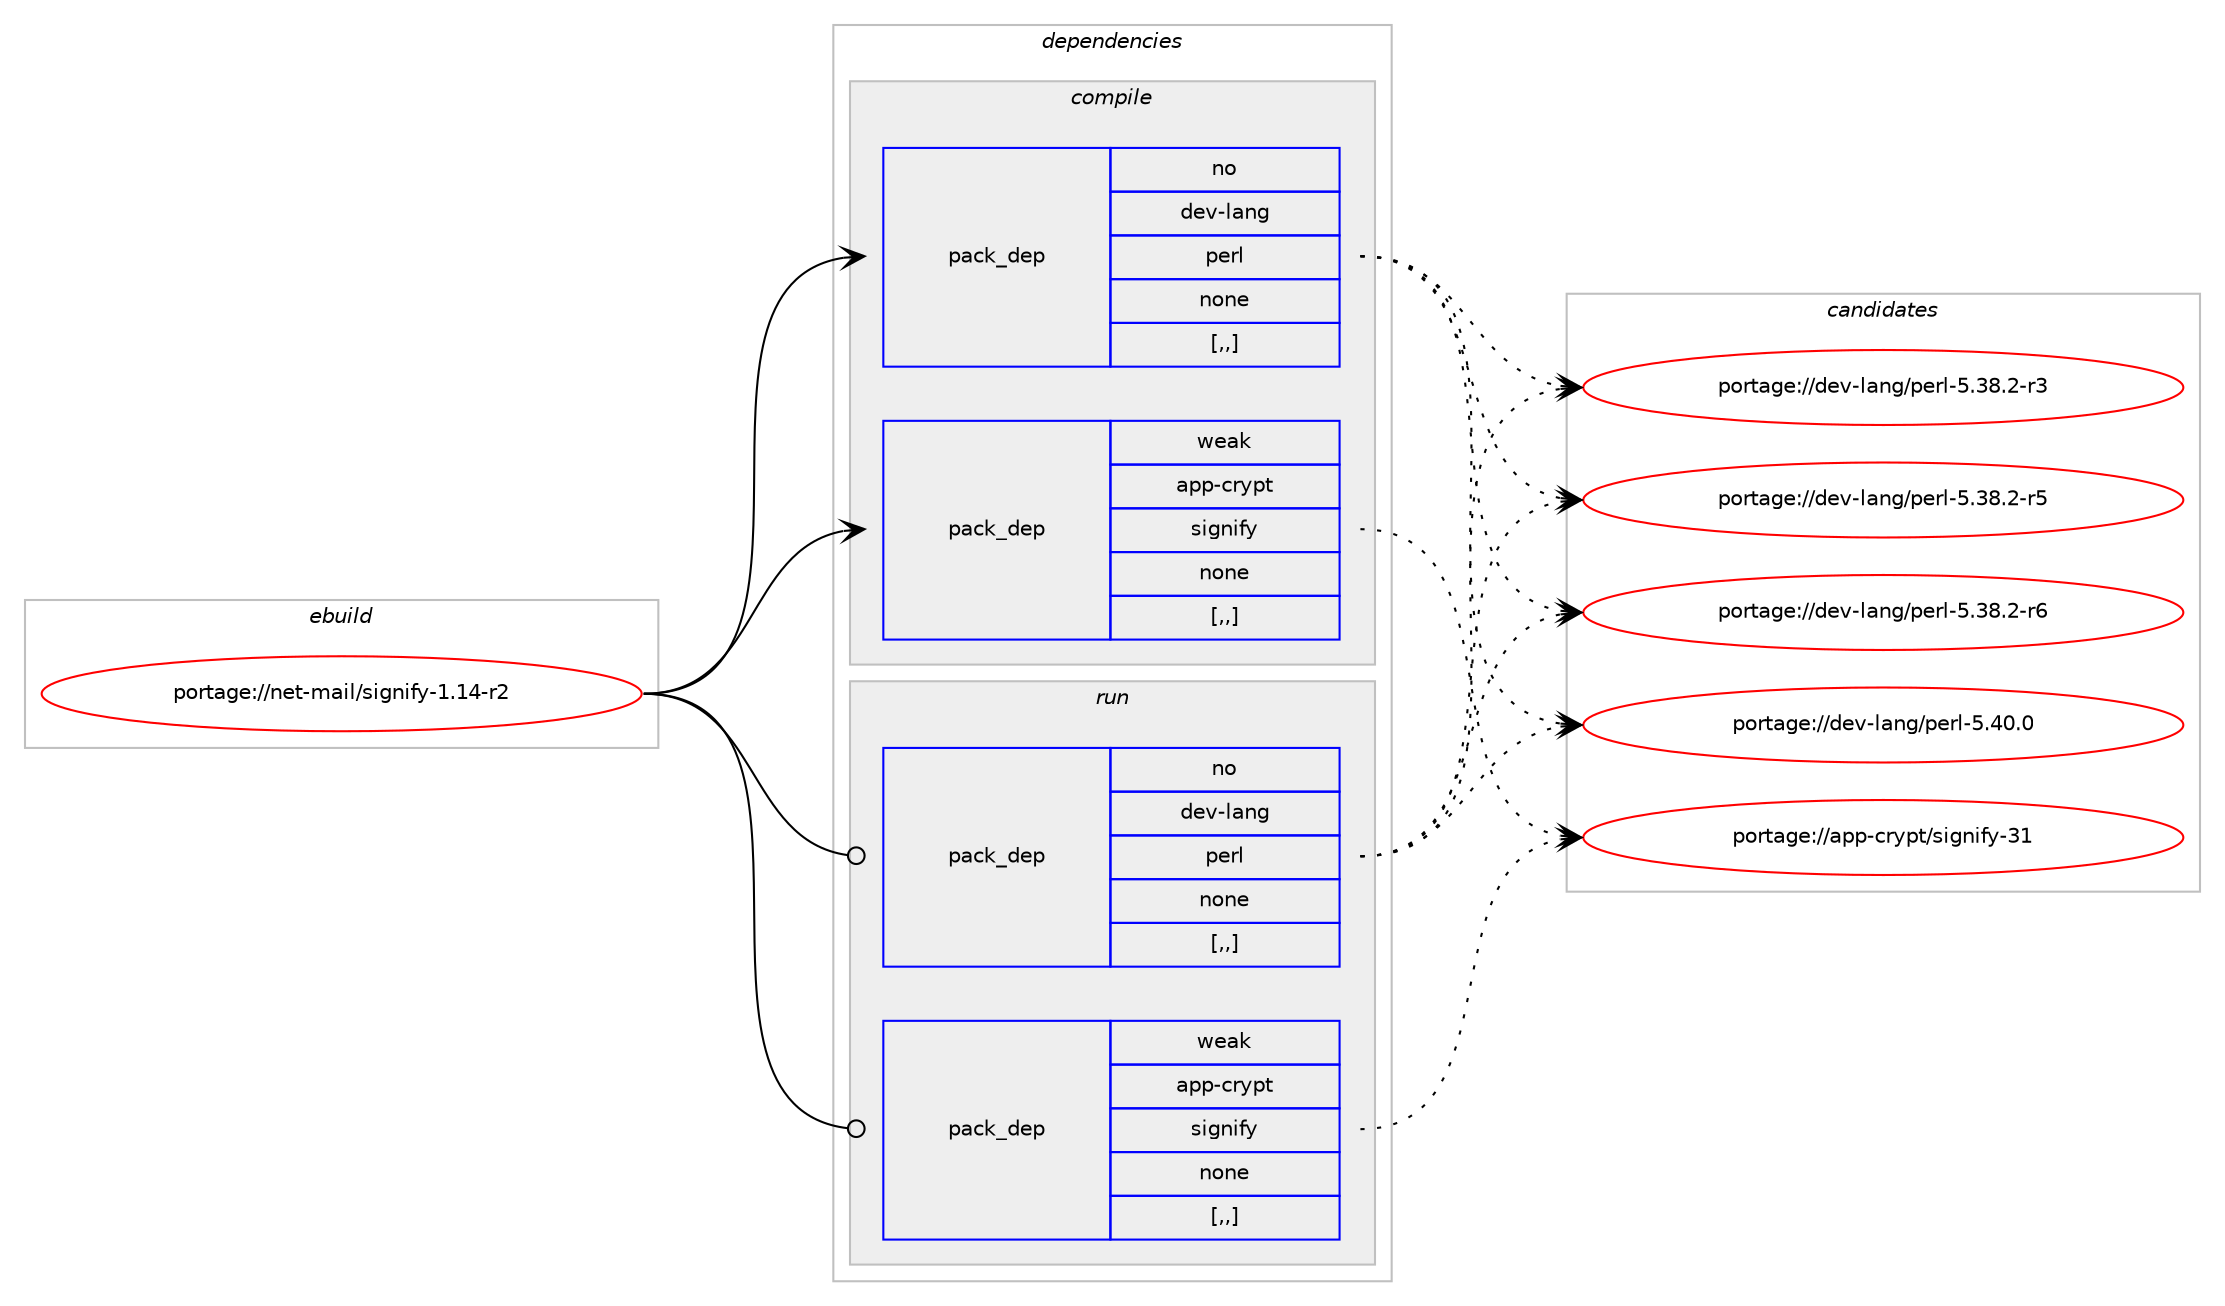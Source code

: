 digraph prolog {

# *************
# Graph options
# *************

newrank=true;
concentrate=true;
compound=true;
graph [rankdir=LR,fontname=Helvetica,fontsize=10,ranksep=1.5];#, ranksep=2.5, nodesep=0.2];
edge  [arrowhead=vee];
node  [fontname=Helvetica,fontsize=10];

# **********
# The ebuild
# **********

subgraph cluster_leftcol {
color=gray;
rank=same;
label=<<i>ebuild</i>>;
id [label="portage://net-mail/signify-1.14-r2", color=red, width=4, href="../net-mail/signify-1.14-r2.svg"];
}

# ****************
# The dependencies
# ****************

subgraph cluster_midcol {
color=gray;
label=<<i>dependencies</i>>;
subgraph cluster_compile {
fillcolor="#eeeeee";
style=filled;
label=<<i>compile</i>>;
subgraph pack260272 {
dependency355831 [label=<<TABLE BORDER="0" CELLBORDER="1" CELLSPACING="0" CELLPADDING="4" WIDTH="220"><TR><TD ROWSPAN="6" CELLPADDING="30">pack_dep</TD></TR><TR><TD WIDTH="110">no</TD></TR><TR><TD>dev-lang</TD></TR><TR><TD>perl</TD></TR><TR><TD>none</TD></TR><TR><TD>[,,]</TD></TR></TABLE>>, shape=none, color=blue];
}
id:e -> dependency355831:w [weight=20,style="solid",arrowhead="vee"];
subgraph pack260273 {
dependency355832 [label=<<TABLE BORDER="0" CELLBORDER="1" CELLSPACING="0" CELLPADDING="4" WIDTH="220"><TR><TD ROWSPAN="6" CELLPADDING="30">pack_dep</TD></TR><TR><TD WIDTH="110">weak</TD></TR><TR><TD>app-crypt</TD></TR><TR><TD>signify</TD></TR><TR><TD>none</TD></TR><TR><TD>[,,]</TD></TR></TABLE>>, shape=none, color=blue];
}
id:e -> dependency355832:w [weight=20,style="solid",arrowhead="vee"];
}
subgraph cluster_compileandrun {
fillcolor="#eeeeee";
style=filled;
label=<<i>compile and run</i>>;
}
subgraph cluster_run {
fillcolor="#eeeeee";
style=filled;
label=<<i>run</i>>;
subgraph pack260274 {
dependency355833 [label=<<TABLE BORDER="0" CELLBORDER="1" CELLSPACING="0" CELLPADDING="4" WIDTH="220"><TR><TD ROWSPAN="6" CELLPADDING="30">pack_dep</TD></TR><TR><TD WIDTH="110">no</TD></TR><TR><TD>dev-lang</TD></TR><TR><TD>perl</TD></TR><TR><TD>none</TD></TR><TR><TD>[,,]</TD></TR></TABLE>>, shape=none, color=blue];
}
id:e -> dependency355833:w [weight=20,style="solid",arrowhead="odot"];
subgraph pack260275 {
dependency355834 [label=<<TABLE BORDER="0" CELLBORDER="1" CELLSPACING="0" CELLPADDING="4" WIDTH="220"><TR><TD ROWSPAN="6" CELLPADDING="30">pack_dep</TD></TR><TR><TD WIDTH="110">weak</TD></TR><TR><TD>app-crypt</TD></TR><TR><TD>signify</TD></TR><TR><TD>none</TD></TR><TR><TD>[,,]</TD></TR></TABLE>>, shape=none, color=blue];
}
id:e -> dependency355834:w [weight=20,style="solid",arrowhead="odot"];
}
}

# **************
# The candidates
# **************

subgraph cluster_choices {
rank=same;
color=gray;
label=<<i>candidates</i>>;

subgraph choice260272 {
color=black;
nodesep=1;
choice100101118451089711010347112101114108455346515646504511451 [label="portage://dev-lang/perl-5.38.2-r3", color=red, width=4,href="../dev-lang/perl-5.38.2-r3.svg"];
choice100101118451089711010347112101114108455346515646504511453 [label="portage://dev-lang/perl-5.38.2-r5", color=red, width=4,href="../dev-lang/perl-5.38.2-r5.svg"];
choice100101118451089711010347112101114108455346515646504511454 [label="portage://dev-lang/perl-5.38.2-r6", color=red, width=4,href="../dev-lang/perl-5.38.2-r6.svg"];
choice10010111845108971101034711210111410845534652484648 [label="portage://dev-lang/perl-5.40.0", color=red, width=4,href="../dev-lang/perl-5.40.0.svg"];
dependency355831:e -> choice100101118451089711010347112101114108455346515646504511451:w [style=dotted,weight="100"];
dependency355831:e -> choice100101118451089711010347112101114108455346515646504511453:w [style=dotted,weight="100"];
dependency355831:e -> choice100101118451089711010347112101114108455346515646504511454:w [style=dotted,weight="100"];
dependency355831:e -> choice10010111845108971101034711210111410845534652484648:w [style=dotted,weight="100"];
}
subgraph choice260273 {
color=black;
nodesep=1;
choice97112112459911412111211647115105103110105102121455149 [label="portage://app-crypt/signify-31", color=red, width=4,href="../app-crypt/signify-31.svg"];
dependency355832:e -> choice97112112459911412111211647115105103110105102121455149:w [style=dotted,weight="100"];
}
subgraph choice260274 {
color=black;
nodesep=1;
choice100101118451089711010347112101114108455346515646504511451 [label="portage://dev-lang/perl-5.38.2-r3", color=red, width=4,href="../dev-lang/perl-5.38.2-r3.svg"];
choice100101118451089711010347112101114108455346515646504511453 [label="portage://dev-lang/perl-5.38.2-r5", color=red, width=4,href="../dev-lang/perl-5.38.2-r5.svg"];
choice100101118451089711010347112101114108455346515646504511454 [label="portage://dev-lang/perl-5.38.2-r6", color=red, width=4,href="../dev-lang/perl-5.38.2-r6.svg"];
choice10010111845108971101034711210111410845534652484648 [label="portage://dev-lang/perl-5.40.0", color=red, width=4,href="../dev-lang/perl-5.40.0.svg"];
dependency355833:e -> choice100101118451089711010347112101114108455346515646504511451:w [style=dotted,weight="100"];
dependency355833:e -> choice100101118451089711010347112101114108455346515646504511453:w [style=dotted,weight="100"];
dependency355833:e -> choice100101118451089711010347112101114108455346515646504511454:w [style=dotted,weight="100"];
dependency355833:e -> choice10010111845108971101034711210111410845534652484648:w [style=dotted,weight="100"];
}
subgraph choice260275 {
color=black;
nodesep=1;
choice97112112459911412111211647115105103110105102121455149 [label="portage://app-crypt/signify-31", color=red, width=4,href="../app-crypt/signify-31.svg"];
dependency355834:e -> choice97112112459911412111211647115105103110105102121455149:w [style=dotted,weight="100"];
}
}

}
